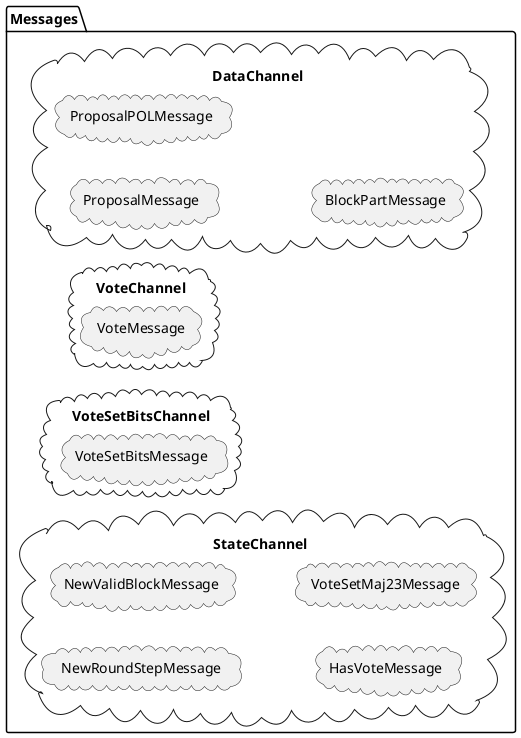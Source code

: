 @startuml
'https://plantuml.com/component-diagram


package "Messages" {
  left to right direction
  ' top to bottom direction

  cloud "DataChannel"{
    cloud ProposalMessage
    cloud ProposalPOLMessage
    cloud BlockPartMessage
  }

  cloud "VoteChannel"{
    cloud VoteMessage
  }
  cloud "VoteSetBitsChannel"{
    cloud VoteSetBitsMessage
  }

  cloud "StateChannel" {
    cloud NewRoundStepMessage
    cloud NewValidBlockMessage
    cloud HasVoteMessage
    cloud VoteSetMaj23Message
  }
}

@enduml